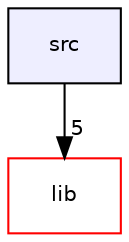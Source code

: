 digraph "src" {
  compound=true
  node [ fontsize="10", fontname="Helvetica"];
  edge [ labelfontsize="10", labelfontname="Helvetica"];
  dir_68267d1309a1af8e8297ef4c3efbcdba [shape=box, label="src", style="filled", fillcolor="#eeeeff", pencolor="black", URL="dir_68267d1309a1af8e8297ef4c3efbcdba.html"];
  dir_97aefd0d527b934f1d99a682da8fe6a9 [shape=box label="lib" fillcolor="white" style="filled" color="red" URL="dir_97aefd0d527b934f1d99a682da8fe6a9.html"];
  dir_68267d1309a1af8e8297ef4c3efbcdba->dir_97aefd0d527b934f1d99a682da8fe6a9 [headlabel="5", labeldistance=1.5 headhref="dir_000009_000000.html"];
}

